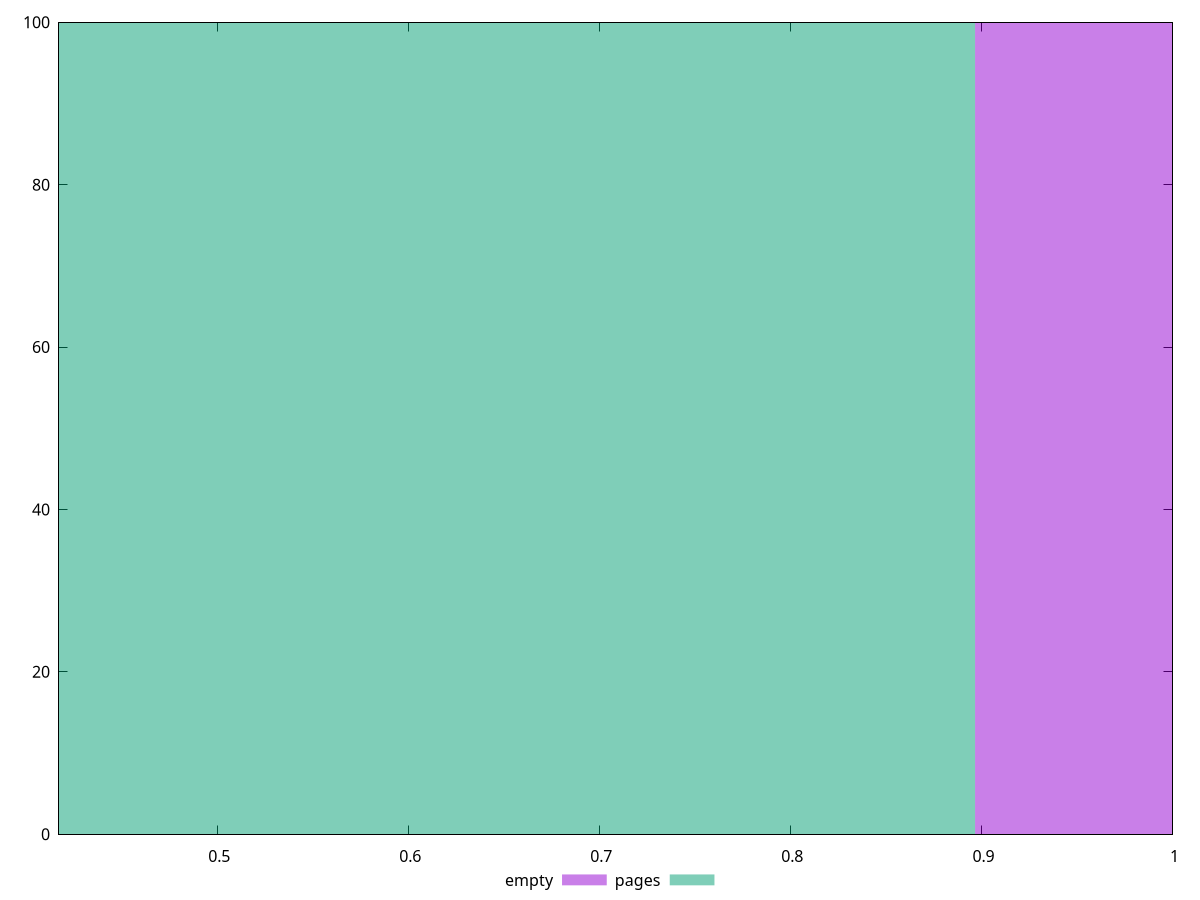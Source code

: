 reset

$empty <<EOF
1.1955525647835292 100
EOF

$pages <<EOF
0.5977762823917646 100
EOF

set key outside below
set boxwidth 0.5977762823917646
set xrange [0.4172165056100327:0.999999084589487]
set yrange [0:100]
set style fill transparent solid 0.5 noborder
set terminal svg size 640, 500 enhanced background rgb 'white'
set output "report_00007_2020-12-11T15:55:29.892Z/meta/score/comparison/histogram/0_vs_1.svg"

plot $empty title "empty" with boxes, \
     $pages title "pages" with boxes

reset
